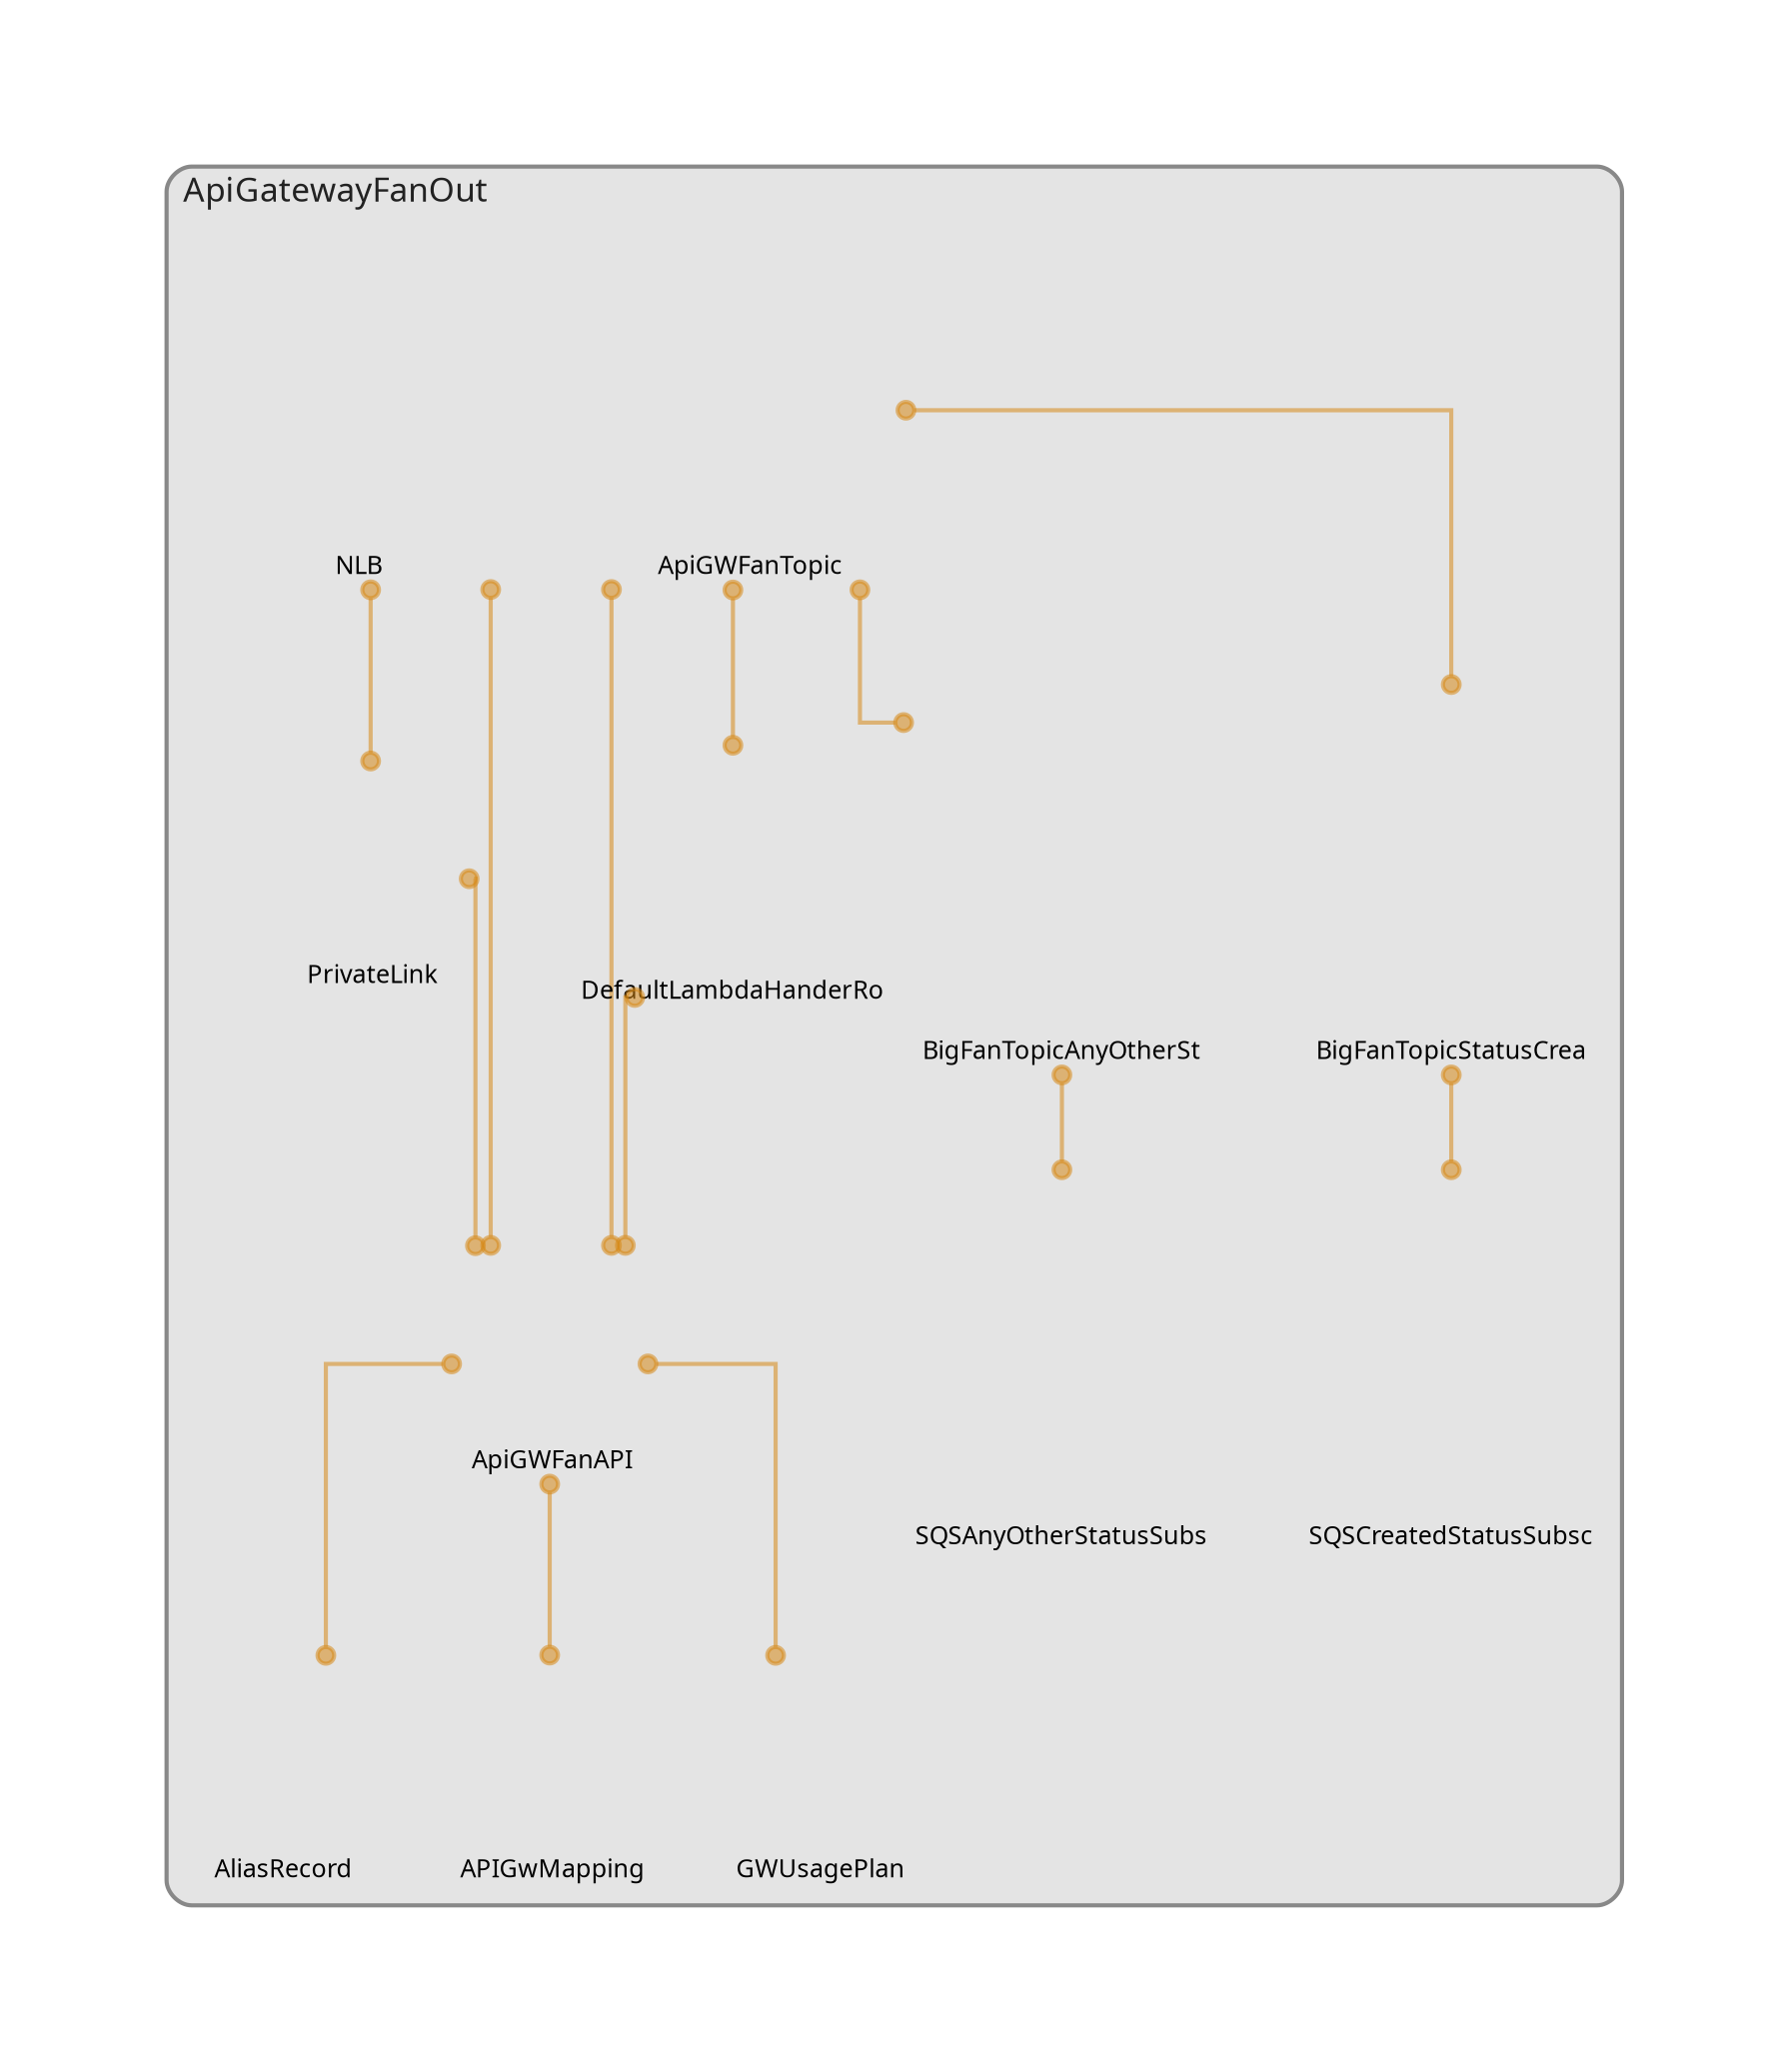 digraph "Diagram" {
  splines = "ortho";
  pad = "1.0";
  nodesep = "0.60";
  ranksep = "0.75";
  fontname = "Sans-Serif";
  fontsize = "15";
  dpi = "200";
  rankdir = "BT";
  compound = "true";
  fontcolor = "#222222";
  edge [
    color = "#D5871488",
    penwidth = 2,
    arrowhead = "dot",
    arrowtail = "dot",
  ];
  node [
    shape = "box",
    style = "rounded",
    fixedsize = true,
    width = 1.7,
    height = 1.7,
    labelloc = "c",
    imagescale = true,
    fontname = "Sans-Serif",
    fontsize = 8,
    margin = 8,
  ];
  subgraph "ApiGatewayFanOut" {
    subgraph "cluster-SubGraph.ApiGatewayFanOut" {
      graph [
        label = "ApiGatewayFanOut",
        labelloc = "b",
        labeljust = "l",
        margin = "10",
        fontsize = "16",
        penwidth = "2",
        pencolor = "#888888",
        style = "filled,rounded",
        fillcolor = "#e4e4e4",
      ];
      "ApiGatewayFanOut/NLB" [
        label = " NLB",
        fontsize = 12,
        image = "C:\Users\troy.dieter\AppData\Roaming\nvm\v16.17.0\node_modules\cdk-dia\icons\aws\Service\Arch_Networking-Content\64\Arch_Elastic-Load-Balancing_64@5x.png",
        imagescale = "true",
        imagepos = "tc",
        penwidth = "0",
        shape = "node",
        fixedsize = "true",
        labelloc = "b",
        width = 2,
        height = 2.266,
      ];
      "ApiGatewayFanOut/PrivateLink" [
        label = " PrivateLink",
        fontsize = 12,
        image = "C:\Users\troy.dieter\AppData\Roaming\nvm\v16.17.0\node_modules\cdk-dia\icons\aws\Service\Arch_Networking-Content\64\Arch_Amazon-API-Gateway_64@5x.png",
        imagescale = "true",
        imagepos = "tc",
        penwidth = "0",
        shape = "node",
        fixedsize = "true",
        labelloc = "b",
        width = 1.2,
        height = 1.466,
      ];
      "ApiGatewayFanOut/ApiGWFanTopic" [
        label = " ApiGWFanTopic",
        fontsize = 12,
        image = "C:\Users\troy.dieter\AppData\Roaming\nvm\v16.17.0\node_modules\cdk-dia\icons\aws\Service\Arch_App-Integration\Arch_64\Arch_AWS-Simple-Notification-Service_64@5x.png",
        imagescale = "true",
        imagepos = "tc",
        penwidth = "0",
        shape = "node",
        fixedsize = "true",
        labelloc = "b",
        width = 2,
        height = 2.266,
      ];
      "ApiGatewayFanOut/BigFanTopicStatusCreatedSubscriberQueue" [
        label = "\nBigFanTopicStatusCrea",
        fontsize = 12,
        image = "C:\Users\troy.dieter\AppData\Roaming\nvm\v16.17.0\node_modules\cdk-dia\icons\aws\Service\Arch_App-Integration\Arch_64\Arch_AWS-Simple-Queue-Service_64@5x.png",
        imagescale = "true",
        imagepos = "tc",
        penwidth = "0",
        shape = "node",
        fixedsize = "true",
        labelloc = "b",
        width = 2,
        height = 2.4819999999999998,
      ];
      "ApiGatewayFanOut/BigFanTopicAnyOtherStatusSubscriberQueue" [
        label = "\nBigFanTopicAnyOtherSt",
        fontsize = 12,
        image = "C:\Users\troy.dieter\AppData\Roaming\nvm\v16.17.0\node_modules\cdk-dia\icons\aws\Service\Arch_App-Integration\Arch_64\Arch_AWS-Simple-Queue-Service_64@5x.png",
        imagescale = "true",
        imagepos = "tc",
        penwidth = "0",
        shape = "node",
        fixedsize = "true",
        labelloc = "b",
        width = 2,
        height = 2.4819999999999998,
      ];
      "ApiGatewayFanOut/SQSCreatedStatusSubscribeLambdaHandler" [
        label = "\nSQSCreatedStatusSubsc",
        fontsize = 12,
        image = "C:\Users\troy.dieter\AppData\Roaming\nvm\v16.17.0\node_modules\cdk-dia\icons\aws\Service\Arch_Compute\64\Arch_AWS-Lambda_64@5x.png",
        imagescale = "true",
        imagepos = "tc",
        penwidth = "0",
        shape = "node",
        fixedsize = "true",
        labelloc = "b",
        width = 2,
        height = 2.4819999999999998,
      ];
      "ApiGatewayFanOut/SQSAnyOtherStatusSubscribeLambdaHandler" [
        label = "\nSQSAnyOtherStatusSubs",
        fontsize = 12,
        image = "C:\Users\troy.dieter\AppData\Roaming\nvm\v16.17.0\node_modules\cdk-dia\icons\aws\Service\Arch_Compute\64\Arch_AWS-Lambda_64@5x.png",
        imagescale = "true",
        imagepos = "tc",
        penwidth = "0",
        shape = "node",
        fixedsize = "true",
        labelloc = "b",
        width = 2,
        height = 2.4819999999999998,
      ];
      "ApiGatewayFanOut/ApiGWFanAPI" [
        label = " ApiGWFanAPI",
        fontsize = 12,
        image = "C:\Users\troy.dieter\AppData\Roaming\nvm\v16.17.0\node_modules\cdk-dia\icons\aws\Service\Arch_Networking-Content\64\Arch_Amazon-API-Gateway_64@5x.png",
        imagescale = "true",
        imagepos = "tc",
        penwidth = "0",
        shape = "node",
        fixedsize = "true",
        labelloc = "b",
        width = 1.2,
        height = 1.466,
      ];
      "ApiGatewayFanOut/GWUsagePlan" [
        label = " GWUsagePlan",
        fontsize = 12,
        image = "C:\Users\troy.dieter\AppData\Roaming\nvm\v16.17.0\node_modules\cdk-dia\icons\aws\Service\Arch_Networking-Content\64\Arch_Amazon-API-Gateway_64@5x.png",
        imagescale = "true",
        imagepos = "tc",
        penwidth = "0",
        shape = "node",
        fixedsize = "true",
        labelloc = "b",
        width = 1.2,
        height = 1.466,
      ];
      "ApiGatewayFanOut/APIGwMapping" [
        label = " APIGwMapping",
        fontsize = 12,
        image = "C:\Users\troy.dieter\AppData\Roaming\nvm\v16.17.0\node_modules\cdk-dia\icons\aws\Service\Arch_Networking-Content\64\Arch_Amazon-API-Gateway_64@5x.png",
        imagescale = "true",
        imagepos = "tc",
        penwidth = "0",
        shape = "node",
        fixedsize = "true",
        labelloc = "b",
        width = 1.2,
        height = 1.466,
      ];
      "ApiGatewayFanOut/DefaultLambdaHanderRole" [
        label = "\nDefaultLambdaHanderRo",
        fontsize = 12,
        image = "C:\Users\troy.dieter\AppData\Roaming\nvm\v16.17.0\node_modules\cdk-dia\icons\aws\Service\Arch_Security-Identity-Compliance\64\Arch_AWS-Identity-and-Access-Management_64@5x.png",
        imagescale = "true",
        imagepos = "tc",
        penwidth = "0",
        shape = "node",
        fixedsize = "true",
        labelloc = "b",
        width = 1.2,
        height = 1.682,
      ];
      "ApiGatewayFanOut/AliasRecord" [
        label = " AliasRecord",
        fontsize = 12,
        image = "C:\Users\troy.dieter\AppData\Roaming\nvm\v16.17.0\node_modules\cdk-dia\icons\aws\Resource\Res_Networking-and-Content-Delivery\Res_48_Dark\Res_Amazon-Route-53-Hosted-Zone_48_Dark_gen.png",
        imagescale = "true",
        imagepos = "tc",
        penwidth = "0",
        shape = "node",
        fixedsize = "true",
        labelloc = "b",
        width = 1.2,
        height = 1.466,
      ];
    }
  }
  "ApiGatewayFanOut/PrivateLink" -> "ApiGatewayFanOut/NLB" [
    dir = "both",
  ];
  "ApiGatewayFanOut/BigFanTopicStatusCreatedSubscriberQueue" -> "ApiGatewayFanOut/ApiGWFanTopic" [
    dir = "both",
  ];
  "ApiGatewayFanOut/BigFanTopicAnyOtherStatusSubscriberQueue" -> "ApiGatewayFanOut/ApiGWFanTopic" [
    dir = "both",
  ];
  "ApiGatewayFanOut/SQSCreatedStatusSubscribeLambdaHandler" -> "ApiGatewayFanOut/BigFanTopicStatusCreatedSubscriberQueue" [
    dir = "both",
  ];
  "ApiGatewayFanOut/SQSAnyOtherStatusSubscribeLambdaHandler" -> "ApiGatewayFanOut/BigFanTopicAnyOtherStatusSubscriberQueue" [
    dir = "both",
  ];
  "ApiGatewayFanOut/ApiGWFanAPI" -> "ApiGatewayFanOut/NLB" [
    dir = "both",
  ];
  "ApiGatewayFanOut/ApiGWFanAPI" -> "ApiGatewayFanOut/PrivateLink" [
    dir = "both",
  ];
  "ApiGatewayFanOut/ApiGWFanAPI" -> "ApiGatewayFanOut/ApiGWFanTopic" [
    dir = "both",
  ];
  "ApiGatewayFanOut/ApiGWFanAPI" -> "ApiGatewayFanOut/DefaultLambdaHanderRole" [
    dir = "both",
  ];
  "ApiGatewayFanOut/GWUsagePlan" -> "ApiGatewayFanOut/ApiGWFanAPI" [
    dir = "both",
  ];
  "ApiGatewayFanOut/APIGwMapping" -> "ApiGatewayFanOut/ApiGWFanAPI" [
    dir = "both",
  ];
  "ApiGatewayFanOut/DefaultLambdaHanderRole" -> "ApiGatewayFanOut/ApiGWFanTopic" [
    dir = "both",
  ];
  "ApiGatewayFanOut/AliasRecord" -> "ApiGatewayFanOut/ApiGWFanAPI" [
    dir = "both",
  ];
}